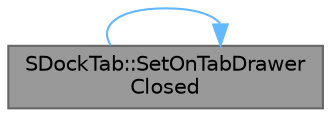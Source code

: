 digraph "SDockTab::SetOnTabDrawerClosed"
{
 // INTERACTIVE_SVG=YES
 // LATEX_PDF_SIZE
  bgcolor="transparent";
  edge [fontname=Helvetica,fontsize=10,labelfontname=Helvetica,labelfontsize=10];
  node [fontname=Helvetica,fontsize=10,shape=box,height=0.2,width=0.4];
  rankdir="LR";
  Node1 [id="Node000001",label="SDockTab::SetOnTabDrawer\lClosed",height=0.2,width=0.4,color="gray40", fillcolor="grey60", style="filled", fontcolor="black",tooltip="Set the handler that will be invoked when the tab is closed from a drawer."];
  Node1 -> Node1 [id="edge1_Node000001_Node000001",color="steelblue1",style="solid",tooltip=" "];
}
